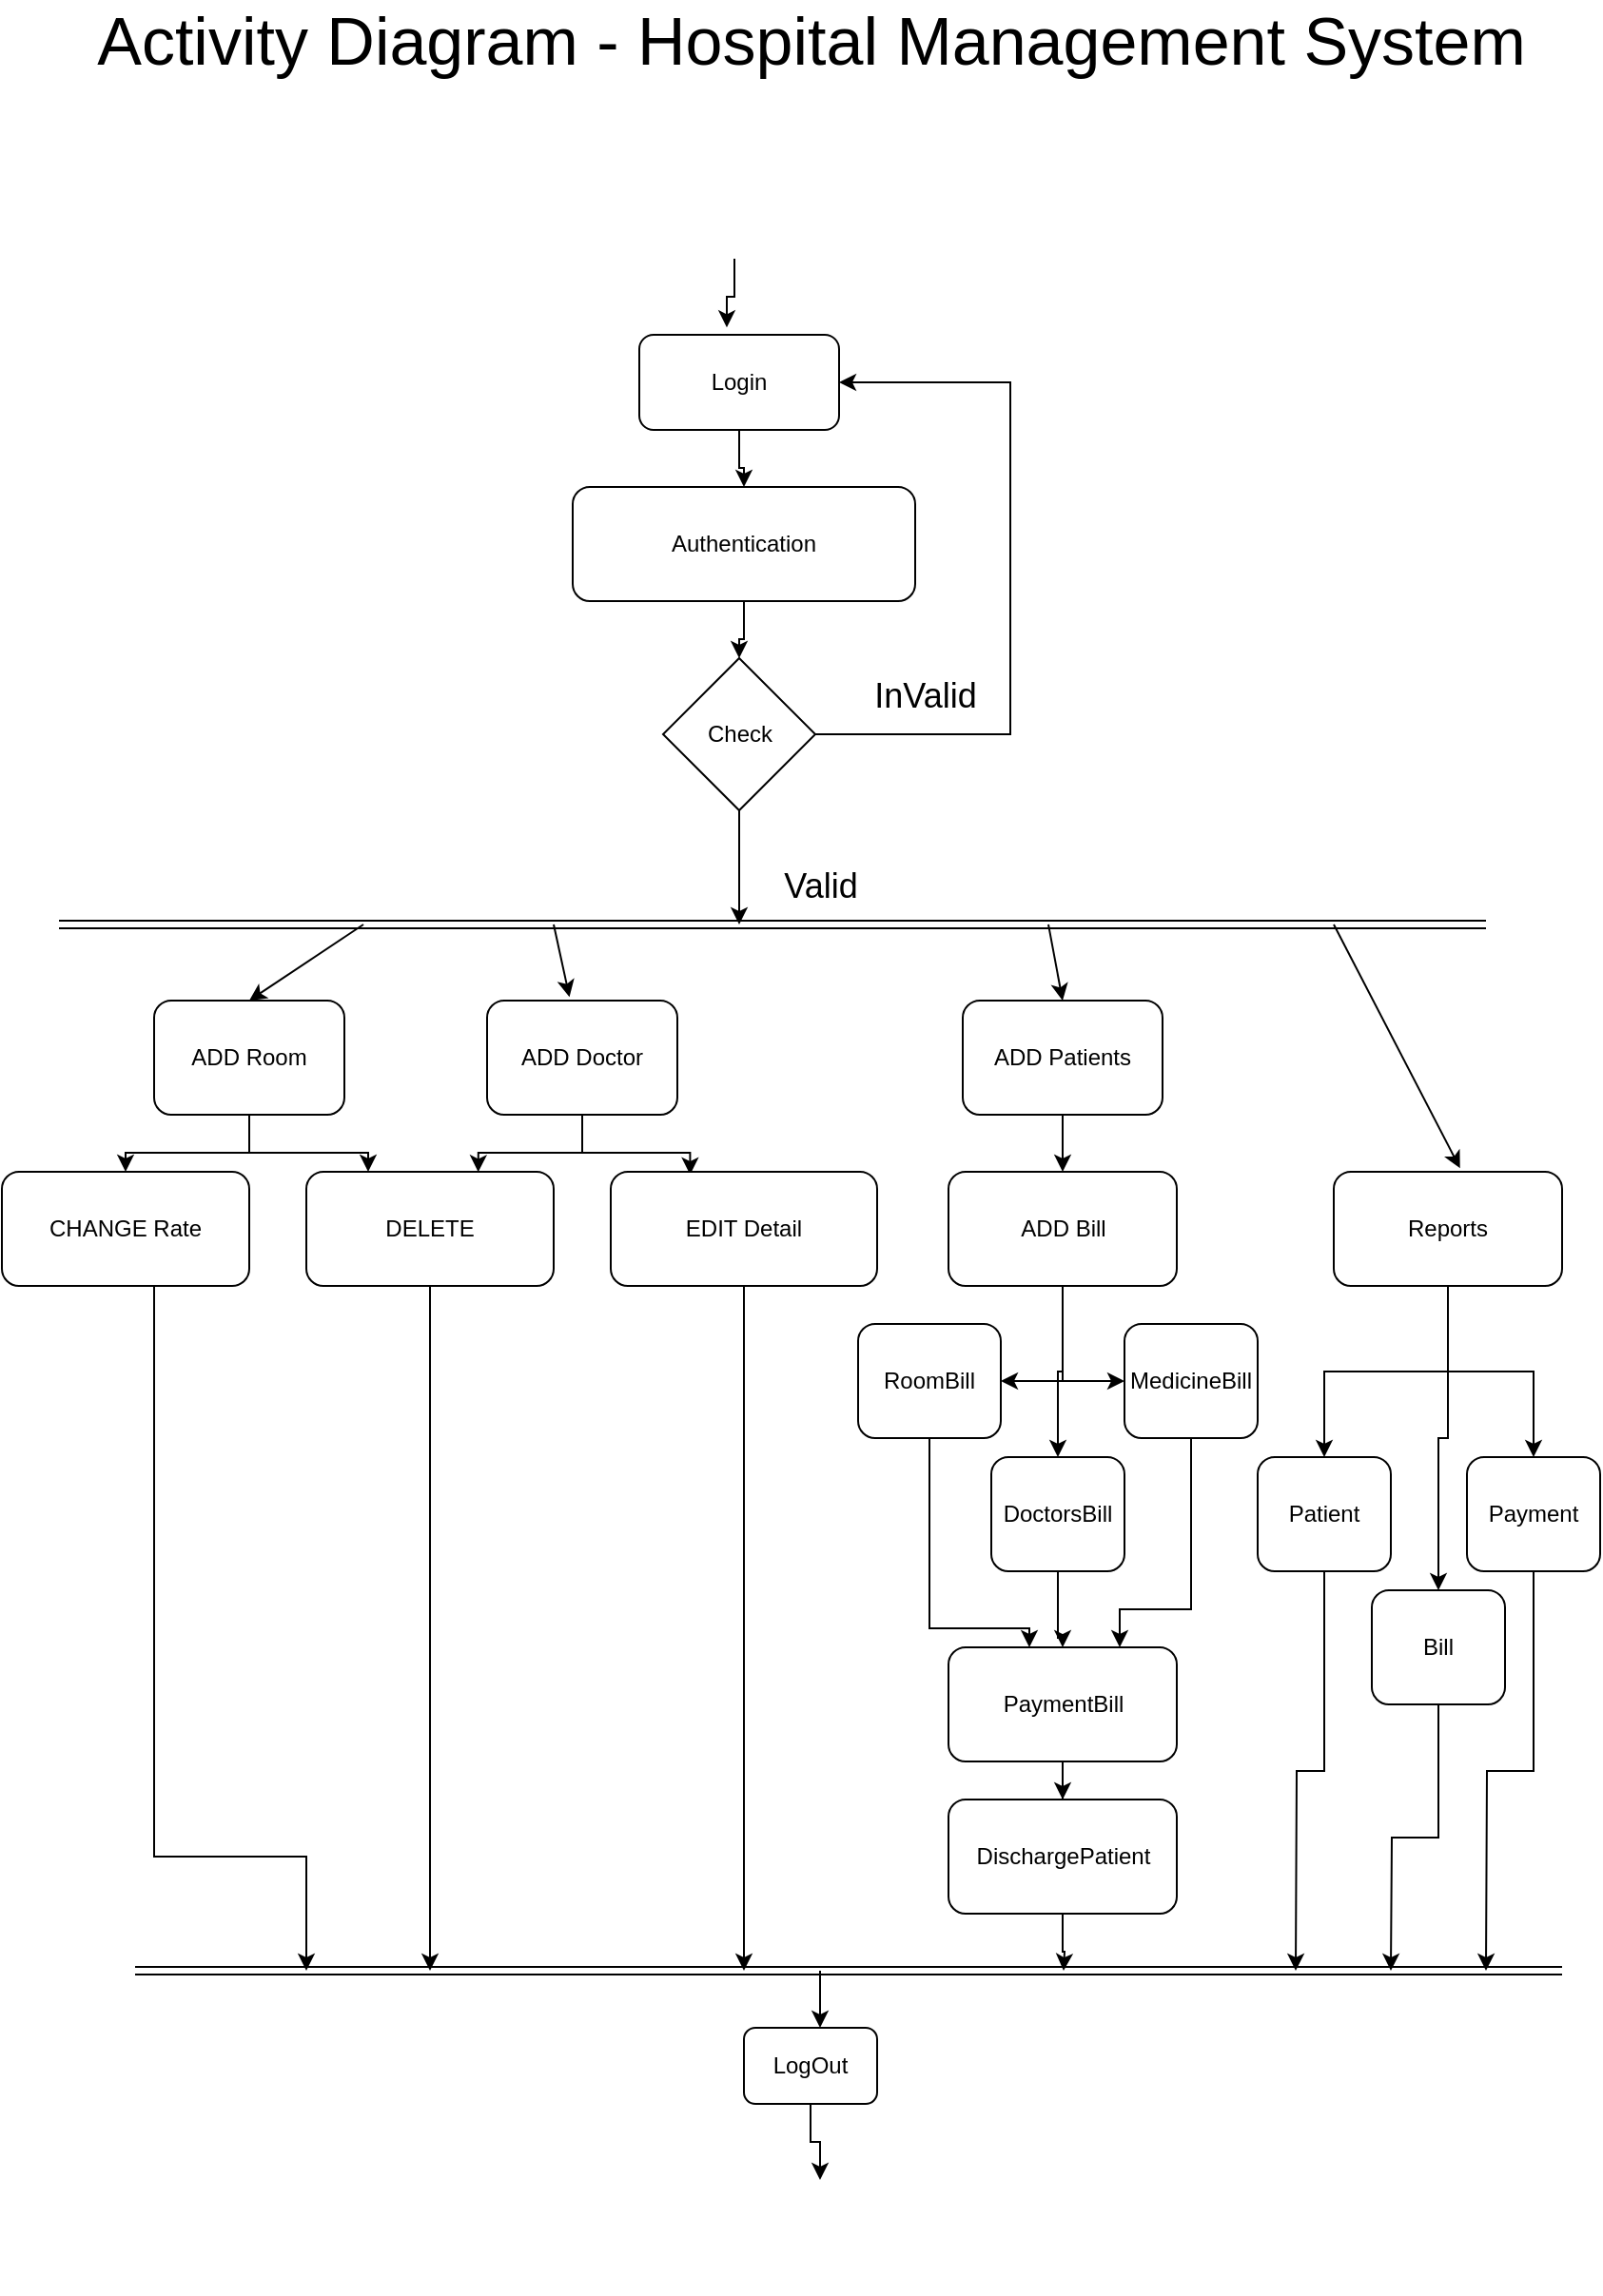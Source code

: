 <mxfile version="14.6.13" type="github">
  <diagram id="VlgJWXHjnkdOSfZhmLRd" name="Page-1">
    <mxGraphModel dx="1038" dy="548" grid="1" gridSize="10" guides="1" tooltips="1" connect="1" arrows="1" fold="1" page="1" pageScale="1" pageWidth="850" pageHeight="1100" math="0" shadow="0">
      <root>
        <mxCell id="0" />
        <mxCell id="1" parent="0" />
        <mxCell id="HFrr8dKNH874aeNnL6vB-60" style="edgeStyle=orthogonalEdgeStyle;rounded=0;orthogonalLoop=1;jettySize=auto;html=1;entryX=0.438;entryY=-0.077;entryDx=0;entryDy=0;entryPerimeter=0;" edge="1" parent="1" source="HFrr8dKNH874aeNnL6vB-45" target="HFrr8dKNH874aeNnL6vB-46">
          <mxGeometry relative="1" as="geometry" />
        </mxCell>
        <mxCell id="HFrr8dKNH874aeNnL6vB-45" value="" style="shape=image;html=1;verticalAlign=top;verticalLabelPosition=bottom;labelBackgroundColor=#ffffff;imageAspect=0;aspect=fixed;image=https://cdn4.iconfinder.com/data/icons/essential-app-2/16/record-round-circle-dot-128.png" vertex="1" parent="1">
          <mxGeometry x="355" y="100" width="60" height="60" as="geometry" />
        </mxCell>
        <mxCell id="HFrr8dKNH874aeNnL6vB-61" style="edgeStyle=orthogonalEdgeStyle;rounded=0;orthogonalLoop=1;jettySize=auto;html=1;entryX=0.5;entryY=0;entryDx=0;entryDy=0;" edge="1" parent="1" source="HFrr8dKNH874aeNnL6vB-46" target="HFrr8dKNH874aeNnL6vB-47">
          <mxGeometry relative="1" as="geometry" />
        </mxCell>
        <mxCell id="HFrr8dKNH874aeNnL6vB-46" value="Login" style="rounded=1;whiteSpace=wrap;html=1;" vertex="1" parent="1">
          <mxGeometry x="335" y="200" width="105" height="50" as="geometry" />
        </mxCell>
        <mxCell id="HFrr8dKNH874aeNnL6vB-62" style="edgeStyle=orthogonalEdgeStyle;rounded=0;orthogonalLoop=1;jettySize=auto;html=1;entryX=0.5;entryY=0;entryDx=0;entryDy=0;" edge="1" parent="1" source="HFrr8dKNH874aeNnL6vB-47" target="HFrr8dKNH874aeNnL6vB-48">
          <mxGeometry relative="1" as="geometry" />
        </mxCell>
        <mxCell id="HFrr8dKNH874aeNnL6vB-47" value="Authentication" style="rounded=1;whiteSpace=wrap;html=1;" vertex="1" parent="1">
          <mxGeometry x="300" y="280" width="180" height="60" as="geometry" />
        </mxCell>
        <mxCell id="HFrr8dKNH874aeNnL6vB-63" style="edgeStyle=orthogonalEdgeStyle;rounded=0;orthogonalLoop=1;jettySize=auto;html=1;" edge="1" parent="1" source="HFrr8dKNH874aeNnL6vB-48">
          <mxGeometry relative="1" as="geometry">
            <mxPoint x="387.5" y="510.0" as="targetPoint" />
          </mxGeometry>
        </mxCell>
        <mxCell id="HFrr8dKNH874aeNnL6vB-106" style="edgeStyle=orthogonalEdgeStyle;rounded=0;orthogonalLoop=1;jettySize=auto;html=1;entryX=1;entryY=0.5;entryDx=0;entryDy=0;" edge="1" parent="1" source="HFrr8dKNH874aeNnL6vB-48" target="HFrr8dKNH874aeNnL6vB-46">
          <mxGeometry relative="1" as="geometry">
            <Array as="points">
              <mxPoint x="530" y="410" />
              <mxPoint x="530" y="225" />
            </Array>
          </mxGeometry>
        </mxCell>
        <mxCell id="HFrr8dKNH874aeNnL6vB-48" value="Check" style="rhombus;whiteSpace=wrap;html=1;" vertex="1" parent="1">
          <mxGeometry x="347.5" y="370" width="80" height="80" as="geometry" />
        </mxCell>
        <mxCell id="HFrr8dKNH874aeNnL6vB-49" value="" style="shape=link;html=1;" edge="1" parent="1">
          <mxGeometry width="100" relative="1" as="geometry">
            <mxPoint x="30" y="510" as="sourcePoint" />
            <mxPoint x="780" y="510" as="targetPoint" />
          </mxGeometry>
        </mxCell>
        <mxCell id="HFrr8dKNH874aeNnL6vB-69" style="edgeStyle=orthogonalEdgeStyle;rounded=0;orthogonalLoop=1;jettySize=auto;html=1;entryX=0.5;entryY=0;entryDx=0;entryDy=0;" edge="1" parent="1" source="HFrr8dKNH874aeNnL6vB-52" target="HFrr8dKNH874aeNnL6vB-59">
          <mxGeometry relative="1" as="geometry" />
        </mxCell>
        <mxCell id="HFrr8dKNH874aeNnL6vB-70" style="edgeStyle=orthogonalEdgeStyle;rounded=0;orthogonalLoop=1;jettySize=auto;html=1;entryX=0.25;entryY=0;entryDx=0;entryDy=0;" edge="1" parent="1" source="HFrr8dKNH874aeNnL6vB-52" target="HFrr8dKNH874aeNnL6vB-58">
          <mxGeometry relative="1" as="geometry" />
        </mxCell>
        <mxCell id="HFrr8dKNH874aeNnL6vB-52" value="ADD Room" style="rounded=1;whiteSpace=wrap;html=1;" vertex="1" parent="1">
          <mxGeometry x="80" y="550" width="100" height="60" as="geometry" />
        </mxCell>
        <mxCell id="HFrr8dKNH874aeNnL6vB-71" style="edgeStyle=orthogonalEdgeStyle;rounded=0;orthogonalLoop=1;jettySize=auto;html=1;entryX=0.695;entryY=0.003;entryDx=0;entryDy=0;entryPerimeter=0;" edge="1" parent="1" source="HFrr8dKNH874aeNnL6vB-53" target="HFrr8dKNH874aeNnL6vB-58">
          <mxGeometry relative="1" as="geometry" />
        </mxCell>
        <mxCell id="HFrr8dKNH874aeNnL6vB-72" style="edgeStyle=orthogonalEdgeStyle;rounded=0;orthogonalLoop=1;jettySize=auto;html=1;entryX=0.298;entryY=0.025;entryDx=0;entryDy=0;entryPerimeter=0;" edge="1" parent="1" source="HFrr8dKNH874aeNnL6vB-53" target="HFrr8dKNH874aeNnL6vB-56">
          <mxGeometry relative="1" as="geometry" />
        </mxCell>
        <mxCell id="HFrr8dKNH874aeNnL6vB-53" value="ADD Doctor" style="rounded=1;whiteSpace=wrap;html=1;" vertex="1" parent="1">
          <mxGeometry x="255" y="550" width="100" height="60" as="geometry" />
        </mxCell>
        <mxCell id="HFrr8dKNH874aeNnL6vB-73" style="edgeStyle=orthogonalEdgeStyle;rounded=0;orthogonalLoop=1;jettySize=auto;html=1;" edge="1" parent="1" source="HFrr8dKNH874aeNnL6vB-54" target="HFrr8dKNH874aeNnL6vB-55">
          <mxGeometry relative="1" as="geometry" />
        </mxCell>
        <mxCell id="HFrr8dKNH874aeNnL6vB-54" value="ADD Patients" style="rounded=1;whiteSpace=wrap;html=1;" vertex="1" parent="1">
          <mxGeometry x="505" y="550" width="105" height="60" as="geometry" />
        </mxCell>
        <mxCell id="HFrr8dKNH874aeNnL6vB-83" style="edgeStyle=orthogonalEdgeStyle;rounded=0;orthogonalLoop=1;jettySize=auto;html=1;entryX=1;entryY=0.5;entryDx=0;entryDy=0;" edge="1" parent="1" source="HFrr8dKNH874aeNnL6vB-55" target="HFrr8dKNH874aeNnL6vB-77">
          <mxGeometry relative="1" as="geometry" />
        </mxCell>
        <mxCell id="HFrr8dKNH874aeNnL6vB-84" style="edgeStyle=orthogonalEdgeStyle;rounded=0;orthogonalLoop=1;jettySize=auto;html=1;entryX=0;entryY=0.5;entryDx=0;entryDy=0;" edge="1" parent="1" source="HFrr8dKNH874aeNnL6vB-55" target="HFrr8dKNH874aeNnL6vB-76">
          <mxGeometry relative="1" as="geometry" />
        </mxCell>
        <mxCell id="HFrr8dKNH874aeNnL6vB-85" style="edgeStyle=orthogonalEdgeStyle;rounded=0;orthogonalLoop=1;jettySize=auto;html=1;entryX=0.5;entryY=0;entryDx=0;entryDy=0;" edge="1" parent="1" source="HFrr8dKNH874aeNnL6vB-55" target="HFrr8dKNH874aeNnL6vB-75">
          <mxGeometry relative="1" as="geometry" />
        </mxCell>
        <mxCell id="HFrr8dKNH874aeNnL6vB-55" value="ADD Bill" style="rounded=1;whiteSpace=wrap;html=1;" vertex="1" parent="1">
          <mxGeometry x="497.5" y="640" width="120" height="60" as="geometry" />
        </mxCell>
        <mxCell id="HFrr8dKNH874aeNnL6vB-97" style="edgeStyle=orthogonalEdgeStyle;rounded=0;orthogonalLoop=1;jettySize=auto;html=1;" edge="1" parent="1" source="HFrr8dKNH874aeNnL6vB-56">
          <mxGeometry relative="1" as="geometry">
            <mxPoint x="390" y="1060" as="targetPoint" />
          </mxGeometry>
        </mxCell>
        <mxCell id="HFrr8dKNH874aeNnL6vB-56" value="EDIT Detail" style="rounded=1;whiteSpace=wrap;html=1;" vertex="1" parent="1">
          <mxGeometry x="320" y="640" width="140" height="60" as="geometry" />
        </mxCell>
        <mxCell id="HFrr8dKNH874aeNnL6vB-90" style="edgeStyle=orthogonalEdgeStyle;rounded=0;orthogonalLoop=1;jettySize=auto;html=1;entryX=0.5;entryY=0;entryDx=0;entryDy=0;" edge="1" parent="1" source="HFrr8dKNH874aeNnL6vB-57" target="HFrr8dKNH874aeNnL6vB-80">
          <mxGeometry relative="1" as="geometry" />
        </mxCell>
        <mxCell id="HFrr8dKNH874aeNnL6vB-91" style="edgeStyle=orthogonalEdgeStyle;rounded=0;orthogonalLoop=1;jettySize=auto;html=1;exitX=0.5;exitY=1;exitDx=0;exitDy=0;" edge="1" parent="1" source="HFrr8dKNH874aeNnL6vB-57" target="HFrr8dKNH874aeNnL6vB-82">
          <mxGeometry relative="1" as="geometry" />
        </mxCell>
        <mxCell id="HFrr8dKNH874aeNnL6vB-92" style="edgeStyle=orthogonalEdgeStyle;rounded=0;orthogonalLoop=1;jettySize=auto;html=1;entryX=0.5;entryY=0;entryDx=0;entryDy=0;" edge="1" parent="1" source="HFrr8dKNH874aeNnL6vB-57" target="HFrr8dKNH874aeNnL6vB-81">
          <mxGeometry relative="1" as="geometry" />
        </mxCell>
        <mxCell id="HFrr8dKNH874aeNnL6vB-57" value="Reports" style="rounded=1;whiteSpace=wrap;html=1;" vertex="1" parent="1">
          <mxGeometry x="700" y="640" width="120" height="60" as="geometry" />
        </mxCell>
        <mxCell id="HFrr8dKNH874aeNnL6vB-96" style="edgeStyle=orthogonalEdgeStyle;rounded=0;orthogonalLoop=1;jettySize=auto;html=1;" edge="1" parent="1" source="HFrr8dKNH874aeNnL6vB-58">
          <mxGeometry relative="1" as="geometry">
            <mxPoint x="225" y="1060" as="targetPoint" />
          </mxGeometry>
        </mxCell>
        <mxCell id="HFrr8dKNH874aeNnL6vB-58" value="DELETE" style="rounded=1;whiteSpace=wrap;html=1;" vertex="1" parent="1">
          <mxGeometry x="160" y="640" width="130" height="60" as="geometry" />
        </mxCell>
        <mxCell id="HFrr8dKNH874aeNnL6vB-95" style="edgeStyle=orthogonalEdgeStyle;rounded=0;orthogonalLoop=1;jettySize=auto;html=1;" edge="1" parent="1" source="HFrr8dKNH874aeNnL6vB-59">
          <mxGeometry relative="1" as="geometry">
            <mxPoint x="160" y="1060" as="targetPoint" />
            <Array as="points">
              <mxPoint x="80" y="1000" />
              <mxPoint x="160" y="1000" />
            </Array>
          </mxGeometry>
        </mxCell>
        <mxCell id="HFrr8dKNH874aeNnL6vB-59" value="CHANGE Rate" style="rounded=1;whiteSpace=wrap;html=1;" vertex="1" parent="1">
          <mxGeometry y="640" width="130" height="60" as="geometry" />
        </mxCell>
        <mxCell id="HFrr8dKNH874aeNnL6vB-64" value="" style="endArrow=classic;html=1;entryX=0.5;entryY=0;entryDx=0;entryDy=0;" edge="1" parent="1" target="HFrr8dKNH874aeNnL6vB-52">
          <mxGeometry width="50" height="50" relative="1" as="geometry">
            <mxPoint x="190" y="510" as="sourcePoint" />
            <mxPoint x="240" y="510" as="targetPoint" />
          </mxGeometry>
        </mxCell>
        <mxCell id="HFrr8dKNH874aeNnL6vB-65" value="" style="endArrow=classic;html=1;entryX=0.433;entryY=-0.031;entryDx=0;entryDy=0;entryPerimeter=0;" edge="1" parent="1" target="HFrr8dKNH874aeNnL6vB-53">
          <mxGeometry width="50" height="50" relative="1" as="geometry">
            <mxPoint x="290" y="510" as="sourcePoint" />
            <mxPoint x="140" y="560.0" as="targetPoint" />
          </mxGeometry>
        </mxCell>
        <mxCell id="HFrr8dKNH874aeNnL6vB-66" value="" style="endArrow=classic;html=1;entryX=0.5;entryY=0;entryDx=0;entryDy=0;" edge="1" parent="1" target="HFrr8dKNH874aeNnL6vB-54">
          <mxGeometry width="50" height="50" relative="1" as="geometry">
            <mxPoint x="550" y="510" as="sourcePoint" />
            <mxPoint x="150" y="570.0" as="targetPoint" />
          </mxGeometry>
        </mxCell>
        <mxCell id="HFrr8dKNH874aeNnL6vB-67" value="" style="endArrow=classic;html=1;entryX=0.553;entryY=-0.031;entryDx=0;entryDy=0;entryPerimeter=0;" edge="1" parent="1" target="HFrr8dKNH874aeNnL6vB-57">
          <mxGeometry width="50" height="50" relative="1" as="geometry">
            <mxPoint x="700" y="510" as="sourcePoint" />
            <mxPoint x="567.5" y="560.0" as="targetPoint" />
          </mxGeometry>
        </mxCell>
        <mxCell id="HFrr8dKNH874aeNnL6vB-93" style="edgeStyle=orthogonalEdgeStyle;rounded=0;orthogonalLoop=1;jettySize=auto;html=1;entryX=0.5;entryY=0;entryDx=0;entryDy=0;" edge="1" parent="1" source="HFrr8dKNH874aeNnL6vB-74" target="HFrr8dKNH874aeNnL6vB-89">
          <mxGeometry relative="1" as="geometry" />
        </mxCell>
        <mxCell id="HFrr8dKNH874aeNnL6vB-74" value="PaymentBill" style="rounded=1;whiteSpace=wrap;html=1;" vertex="1" parent="1">
          <mxGeometry x="497.5" y="890" width="120" height="60" as="geometry" />
        </mxCell>
        <mxCell id="HFrr8dKNH874aeNnL6vB-87" style="edgeStyle=orthogonalEdgeStyle;rounded=0;orthogonalLoop=1;jettySize=auto;html=1;entryX=0.5;entryY=0;entryDx=0;entryDy=0;" edge="1" parent="1" source="HFrr8dKNH874aeNnL6vB-75" target="HFrr8dKNH874aeNnL6vB-74">
          <mxGeometry relative="1" as="geometry">
            <Array as="points">
              <mxPoint x="555" y="885" />
              <mxPoint x="558" y="885" />
            </Array>
          </mxGeometry>
        </mxCell>
        <mxCell id="HFrr8dKNH874aeNnL6vB-75" value="DoctorsBill" style="rounded=1;whiteSpace=wrap;html=1;" vertex="1" parent="1">
          <mxGeometry x="520" y="790" width="70" height="60" as="geometry" />
        </mxCell>
        <mxCell id="HFrr8dKNH874aeNnL6vB-88" style="edgeStyle=orthogonalEdgeStyle;rounded=0;orthogonalLoop=1;jettySize=auto;html=1;entryX=0.75;entryY=0;entryDx=0;entryDy=0;" edge="1" parent="1" source="HFrr8dKNH874aeNnL6vB-76" target="HFrr8dKNH874aeNnL6vB-74">
          <mxGeometry relative="1" as="geometry">
            <Array as="points">
              <mxPoint x="625" y="870" />
              <mxPoint x="588" y="870" />
            </Array>
          </mxGeometry>
        </mxCell>
        <mxCell id="HFrr8dKNH874aeNnL6vB-76" value="MedicineBill" style="rounded=1;whiteSpace=wrap;html=1;" vertex="1" parent="1">
          <mxGeometry x="590" y="720" width="70" height="60" as="geometry" />
        </mxCell>
        <mxCell id="HFrr8dKNH874aeNnL6vB-86" style="edgeStyle=orthogonalEdgeStyle;rounded=0;orthogonalLoop=1;jettySize=auto;html=1;" edge="1" parent="1" source="HFrr8dKNH874aeNnL6vB-77" target="HFrr8dKNH874aeNnL6vB-74">
          <mxGeometry relative="1" as="geometry">
            <Array as="points">
              <mxPoint x="488" y="880" />
              <mxPoint x="540" y="880" />
            </Array>
          </mxGeometry>
        </mxCell>
        <mxCell id="HFrr8dKNH874aeNnL6vB-77" value="RoomBill" style="rounded=1;whiteSpace=wrap;html=1;" vertex="1" parent="1">
          <mxGeometry x="450" y="720" width="75" height="60" as="geometry" />
        </mxCell>
        <mxCell id="HFrr8dKNH874aeNnL6vB-99" style="edgeStyle=orthogonalEdgeStyle;rounded=0;orthogonalLoop=1;jettySize=auto;html=1;" edge="1" parent="1" source="HFrr8dKNH874aeNnL6vB-80">
          <mxGeometry relative="1" as="geometry">
            <mxPoint x="680" y="1060" as="targetPoint" />
          </mxGeometry>
        </mxCell>
        <mxCell id="HFrr8dKNH874aeNnL6vB-80" value="Patient" style="rounded=1;whiteSpace=wrap;html=1;" vertex="1" parent="1">
          <mxGeometry x="660" y="790" width="70" height="60" as="geometry" />
        </mxCell>
        <mxCell id="HFrr8dKNH874aeNnL6vB-100" style="edgeStyle=orthogonalEdgeStyle;rounded=0;orthogonalLoop=1;jettySize=auto;html=1;" edge="1" parent="1" source="HFrr8dKNH874aeNnL6vB-81">
          <mxGeometry relative="1" as="geometry">
            <mxPoint x="730" y="1060" as="targetPoint" />
          </mxGeometry>
        </mxCell>
        <mxCell id="HFrr8dKNH874aeNnL6vB-81" value="Bill" style="rounded=1;whiteSpace=wrap;html=1;" vertex="1" parent="1">
          <mxGeometry x="720" y="860" width="70" height="60" as="geometry" />
        </mxCell>
        <mxCell id="HFrr8dKNH874aeNnL6vB-101" style="edgeStyle=orthogonalEdgeStyle;rounded=0;orthogonalLoop=1;jettySize=auto;html=1;" edge="1" parent="1" source="HFrr8dKNH874aeNnL6vB-82">
          <mxGeometry relative="1" as="geometry">
            <mxPoint x="780" y="1060" as="targetPoint" />
          </mxGeometry>
        </mxCell>
        <mxCell id="HFrr8dKNH874aeNnL6vB-82" value="Payment" style="rounded=1;whiteSpace=wrap;html=1;" vertex="1" parent="1">
          <mxGeometry x="770" y="790" width="70" height="60" as="geometry" />
        </mxCell>
        <mxCell id="HFrr8dKNH874aeNnL6vB-98" style="edgeStyle=orthogonalEdgeStyle;rounded=0;orthogonalLoop=1;jettySize=auto;html=1;" edge="1" parent="1" source="HFrr8dKNH874aeNnL6vB-89">
          <mxGeometry relative="1" as="geometry">
            <mxPoint x="558" y="1060" as="targetPoint" />
          </mxGeometry>
        </mxCell>
        <mxCell id="HFrr8dKNH874aeNnL6vB-89" value="DischargePatient" style="rounded=1;whiteSpace=wrap;html=1;" vertex="1" parent="1">
          <mxGeometry x="497.5" y="970" width="120" height="60" as="geometry" />
        </mxCell>
        <mxCell id="HFrr8dKNH874aeNnL6vB-94" value="" style="shape=link;html=1;" edge="1" parent="1">
          <mxGeometry width="100" relative="1" as="geometry">
            <mxPoint x="70" y="1060" as="sourcePoint" />
            <mxPoint x="820" y="1060" as="targetPoint" />
          </mxGeometry>
        </mxCell>
        <mxCell id="HFrr8dKNH874aeNnL6vB-102" value="" style="endArrow=classic;html=1;" edge="1" parent="1">
          <mxGeometry width="50" height="50" relative="1" as="geometry">
            <mxPoint x="430" y="1060" as="sourcePoint" />
            <mxPoint x="430" y="1090" as="targetPoint" />
          </mxGeometry>
        </mxCell>
        <mxCell id="HFrr8dKNH874aeNnL6vB-105" style="edgeStyle=orthogonalEdgeStyle;rounded=0;orthogonalLoop=1;jettySize=auto;html=1;entryX=0.5;entryY=0;entryDx=0;entryDy=0;" edge="1" parent="1" source="HFrr8dKNH874aeNnL6vB-103" target="HFrr8dKNH874aeNnL6vB-104">
          <mxGeometry relative="1" as="geometry" />
        </mxCell>
        <mxCell id="HFrr8dKNH874aeNnL6vB-103" value="LogOut" style="rounded=1;whiteSpace=wrap;html=1;" vertex="1" parent="1">
          <mxGeometry x="390" y="1090" width="70" height="40" as="geometry" />
        </mxCell>
        <mxCell id="HFrr8dKNH874aeNnL6vB-104" value="" style="shape=image;html=1;verticalAlign=top;verticalLabelPosition=bottom;labelBackgroundColor=#ffffff;imageAspect=0;aspect=fixed;image=https://cdn4.iconfinder.com/data/icons/ionicons/512/icon-ios7-circle-filled-128.png" vertex="1" parent="1">
          <mxGeometry x="400" y="1170" width="60" height="60" as="geometry" />
        </mxCell>
        <mxCell id="HFrr8dKNH874aeNnL6vB-107" value="&lt;font style=&quot;font-size: 18px&quot;&gt;Valid&lt;/font&gt;" style="text;html=1;align=center;verticalAlign=middle;resizable=0;points=[];autosize=1;strokeColor=none;" vertex="1" parent="1">
          <mxGeometry x="405" y="480" width="50" height="20" as="geometry" />
        </mxCell>
        <mxCell id="HFrr8dKNH874aeNnL6vB-108" value="&lt;font style=&quot;font-size: 18px&quot;&gt;InValid&lt;/font&gt;" style="text;html=1;align=center;verticalAlign=middle;resizable=0;points=[];autosize=1;strokeColor=none;" vertex="1" parent="1">
          <mxGeometry x="450" y="380" width="70" height="20" as="geometry" />
        </mxCell>
        <mxCell id="HFrr8dKNH874aeNnL6vB-109" value="&lt;font style=&quot;font-size: 35px&quot;&gt;Activity Diagram - Hospital Management System&lt;/font&gt;" style="text;html=1;align=center;verticalAlign=middle;resizable=0;points=[];autosize=1;strokeColor=none;" vertex="1" parent="1">
          <mxGeometry x="40" y="30" width="770" height="30" as="geometry" />
        </mxCell>
      </root>
    </mxGraphModel>
  </diagram>
</mxfile>
